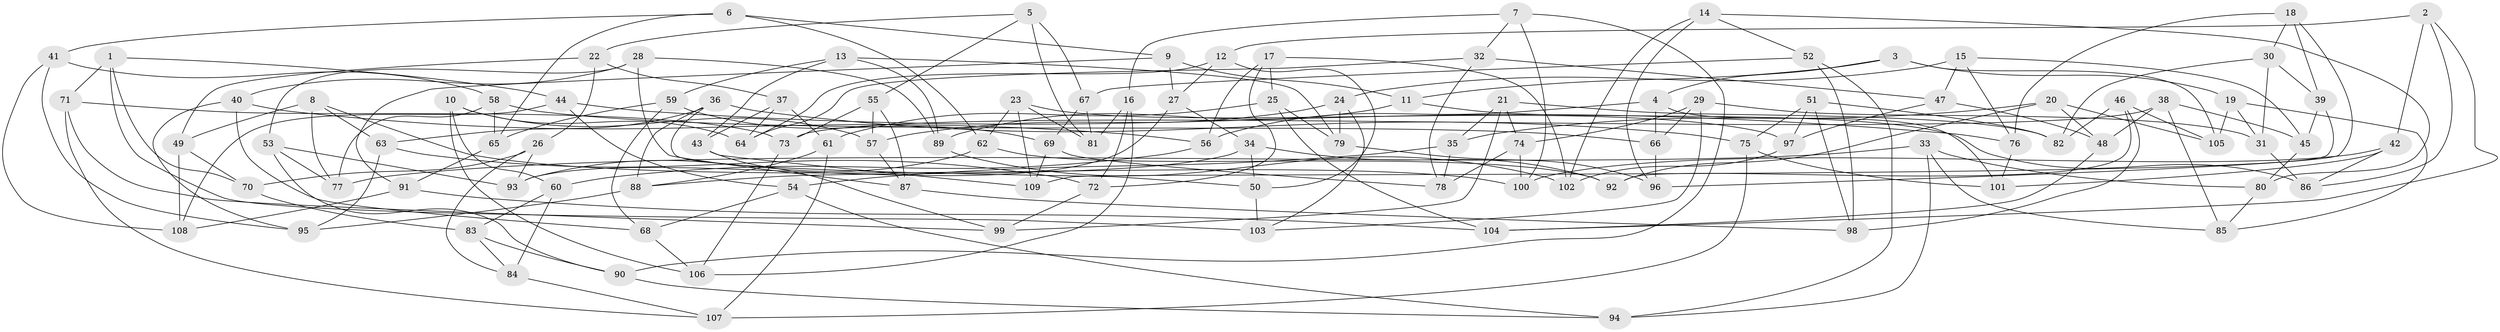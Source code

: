// coarse degree distribution, {6: 0.32894736842105265, 4: 0.5394736842105263, 5: 0.10526315789473684, 3: 0.02631578947368421}
// Generated by graph-tools (version 1.1) at 2025/52/02/27/25 19:52:32]
// undirected, 109 vertices, 218 edges
graph export_dot {
graph [start="1"]
  node [color=gray90,style=filled];
  1;
  2;
  3;
  4;
  5;
  6;
  7;
  8;
  9;
  10;
  11;
  12;
  13;
  14;
  15;
  16;
  17;
  18;
  19;
  20;
  21;
  22;
  23;
  24;
  25;
  26;
  27;
  28;
  29;
  30;
  31;
  32;
  33;
  34;
  35;
  36;
  37;
  38;
  39;
  40;
  41;
  42;
  43;
  44;
  45;
  46;
  47;
  48;
  49;
  50;
  51;
  52;
  53;
  54;
  55;
  56;
  57;
  58;
  59;
  60;
  61;
  62;
  63;
  64;
  65;
  66;
  67;
  68;
  69;
  70;
  71;
  72;
  73;
  74;
  75;
  76;
  77;
  78;
  79;
  80;
  81;
  82;
  83;
  84;
  85;
  86;
  87;
  88;
  89;
  90;
  91;
  92;
  93;
  94;
  95;
  96;
  97;
  98;
  99;
  100;
  101;
  102;
  103;
  104;
  105;
  106;
  107;
  108;
  109;
  1 -- 70;
  1 -- 44;
  1 -- 103;
  1 -- 71;
  2 -- 42;
  2 -- 86;
  2 -- 12;
  2 -- 104;
  3 -- 105;
  3 -- 11;
  3 -- 4;
  3 -- 19;
  4 -- 66;
  4 -- 56;
  4 -- 101;
  5 -- 81;
  5 -- 55;
  5 -- 22;
  5 -- 67;
  6 -- 9;
  6 -- 65;
  6 -- 62;
  6 -- 41;
  7 -- 90;
  7 -- 100;
  7 -- 32;
  7 -- 16;
  8 -- 63;
  8 -- 100;
  8 -- 49;
  8 -- 77;
  9 -- 91;
  9 -- 27;
  9 -- 11;
  10 -- 60;
  10 -- 64;
  10 -- 57;
  10 -- 106;
  11 -- 89;
  11 -- 86;
  12 -- 27;
  12 -- 64;
  12 -- 50;
  13 -- 89;
  13 -- 59;
  13 -- 79;
  13 -- 43;
  14 -- 96;
  14 -- 52;
  14 -- 102;
  14 -- 80;
  15 -- 76;
  15 -- 45;
  15 -- 47;
  15 -- 24;
  16 -- 81;
  16 -- 72;
  16 -- 106;
  17 -- 102;
  17 -- 72;
  17 -- 56;
  17 -- 25;
  18 -- 76;
  18 -- 30;
  18 -- 96;
  18 -- 39;
  19 -- 105;
  19 -- 31;
  19 -- 85;
  20 -- 105;
  20 -- 48;
  20 -- 35;
  20 -- 92;
  21 -- 99;
  21 -- 74;
  21 -- 35;
  21 -- 82;
  22 -- 37;
  22 -- 49;
  22 -- 26;
  23 -- 97;
  23 -- 81;
  23 -- 109;
  23 -- 62;
  24 -- 79;
  24 -- 57;
  24 -- 103;
  25 -- 104;
  25 -- 79;
  25 -- 61;
  26 -- 84;
  26 -- 93;
  26 -- 70;
  27 -- 93;
  27 -- 34;
  28 -- 40;
  28 -- 89;
  28 -- 53;
  28 -- 87;
  29 -- 103;
  29 -- 74;
  29 -- 66;
  29 -- 31;
  30 -- 31;
  30 -- 82;
  30 -- 39;
  31 -- 86;
  32 -- 47;
  32 -- 64;
  32 -- 78;
  33 -- 85;
  33 -- 94;
  33 -- 80;
  33 -- 77;
  34 -- 92;
  34 -- 88;
  34 -- 50;
  35 -- 54;
  35 -- 78;
  36 -- 63;
  36 -- 88;
  36 -- 50;
  36 -- 75;
  37 -- 61;
  37 -- 43;
  37 -- 64;
  38 -- 48;
  38 -- 45;
  38 -- 85;
  38 -- 73;
  39 -- 45;
  39 -- 109;
  40 -- 95;
  40 -- 68;
  40 -- 56;
  41 -- 108;
  41 -- 58;
  41 -- 95;
  42 -- 100;
  42 -- 101;
  42 -- 86;
  43 -- 109;
  43 -- 99;
  44 -- 54;
  44 -- 108;
  44 -- 76;
  45 -- 80;
  46 -- 92;
  46 -- 82;
  46 -- 105;
  46 -- 98;
  47 -- 48;
  47 -- 97;
  48 -- 104;
  49 -- 70;
  49 -- 108;
  50 -- 103;
  51 -- 98;
  51 -- 97;
  51 -- 82;
  51 -- 75;
  52 -- 67;
  52 -- 98;
  52 -- 94;
  53 -- 90;
  53 -- 93;
  53 -- 77;
  54 -- 94;
  54 -- 68;
  55 -- 73;
  55 -- 87;
  55 -- 57;
  56 -- 60;
  57 -- 87;
  58 -- 65;
  58 -- 77;
  58 -- 66;
  59 -- 68;
  59 -- 65;
  59 -- 69;
  60 -- 83;
  60 -- 84;
  61 -- 88;
  61 -- 107;
  62 -- 93;
  62 -- 92;
  63 -- 72;
  63 -- 95;
  65 -- 91;
  66 -- 96;
  67 -- 81;
  67 -- 69;
  68 -- 106;
  69 -- 109;
  69 -- 78;
  70 -- 83;
  71 -- 73;
  71 -- 99;
  71 -- 107;
  72 -- 99;
  73 -- 106;
  74 -- 78;
  74 -- 100;
  75 -- 107;
  75 -- 101;
  76 -- 101;
  79 -- 96;
  80 -- 85;
  83 -- 90;
  83 -- 84;
  84 -- 107;
  87 -- 98;
  88 -- 95;
  89 -- 102;
  90 -- 94;
  91 -- 108;
  91 -- 104;
  97 -- 102;
}
